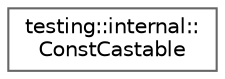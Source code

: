 digraph "Graphical Class Hierarchy"
{
 // LATEX_PDF_SIZE
  bgcolor="transparent";
  edge [fontname=Helvetica,fontsize=10,labelfontname=Helvetica,labelfontsize=10];
  node [fontname=Helvetica,fontsize=10,shape=box,height=0.2,width=0.4];
  rankdir="LR";
  Node0 [id="Node000000",label="testing::internal::\lConstCastable",height=0.2,width=0.4,color="grey40", fillcolor="white", style="filled",URL="$classtesting_1_1internal_1_1ConstCastable.html",tooltip=" "];
}
